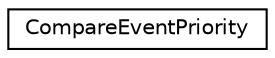 digraph "Graphical Class Hierarchy"
{
  edge [fontname="Helvetica",fontsize="10",labelfontname="Helvetica",labelfontsize="10"];
  node [fontname="Helvetica",fontsize="10",shape=record];
  rankdir="LR";
  Node0 [label="CompareEventPriority",height=0.2,width=0.4,color="black", fillcolor="white", style="filled",URL="$classCompareEventPriority.html"];
}
